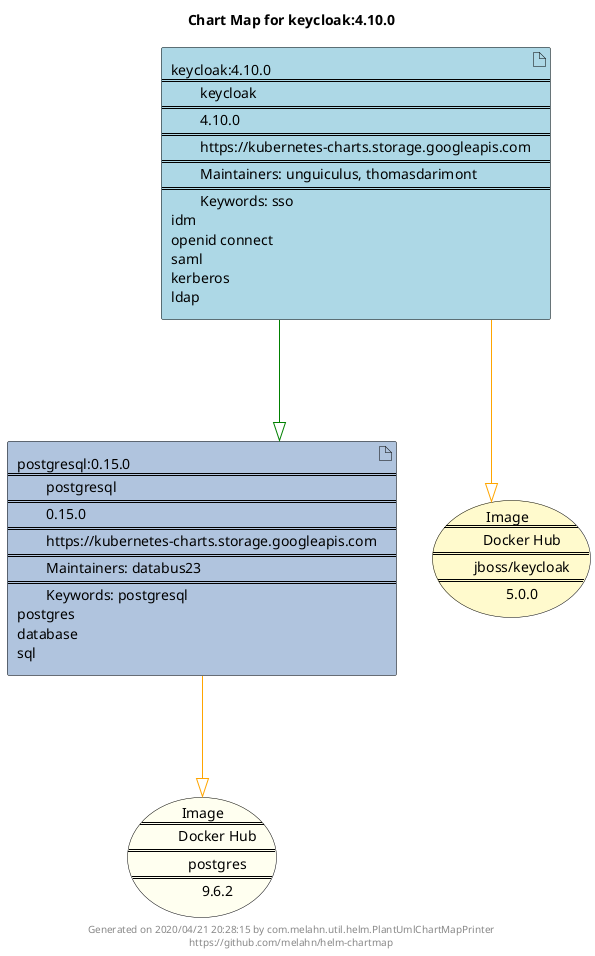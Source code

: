 @startuml
skinparam linetype ortho
skinparam backgroundColor white
skinparam usecaseBorderColor black
skinparam usecaseArrowColor LightSlateGray
skinparam artifactBorderColor black
skinparam artifactArrowColor LightSlateGray

title Chart Map for keycloak:4.10.0

'There are 2 referenced Helm Charts
artifact "keycloak:4.10.0\n====\n\tkeycloak\n====\n\t4.10.0\n====\n\thttps://kubernetes-charts.storage.googleapis.com\n====\n\tMaintainers: unguiculus, thomasdarimont\n====\n\tKeywords: sso\nidm\nopenid connect\nsaml\nkerberos\nldap" as keycloak_4_10_0 #LightBlue
artifact "postgresql:0.15.0\n====\n\tpostgresql\n====\n\t0.15.0\n====\n\thttps://kubernetes-charts.storage.googleapis.com\n====\n\tMaintainers: databus23\n====\n\tKeywords: postgresql\npostgres\ndatabase\nsql" as postgresql_0_15_0 #LightSteelBlue

'There are 2 referenced Docker Images
usecase "Image\n====\n\tDocker Hub\n====\n\tpostgres\n====\n\t9.6.2" as postgres_9_6_2 #Ivory
usecase "Image\n====\n\tDocker Hub\n====\n\tjboss/keycloak\n====\n\t5.0.0" as jboss_keycloak_5_0_0 #LemonChiffon

'Chart Dependencies
keycloak_4_10_0--[#green]-|>postgresql_0_15_0
keycloak_4_10_0--[#orange]-|>jboss_keycloak_5_0_0
postgresql_0_15_0--[#orange]-|>postgres_9_6_2

center footer Generated on 2020/04/21 20:28:15 by com.melahn.util.helm.PlantUmlChartMapPrinter\nhttps://github.com/melahn/helm-chartmap
@enduml
